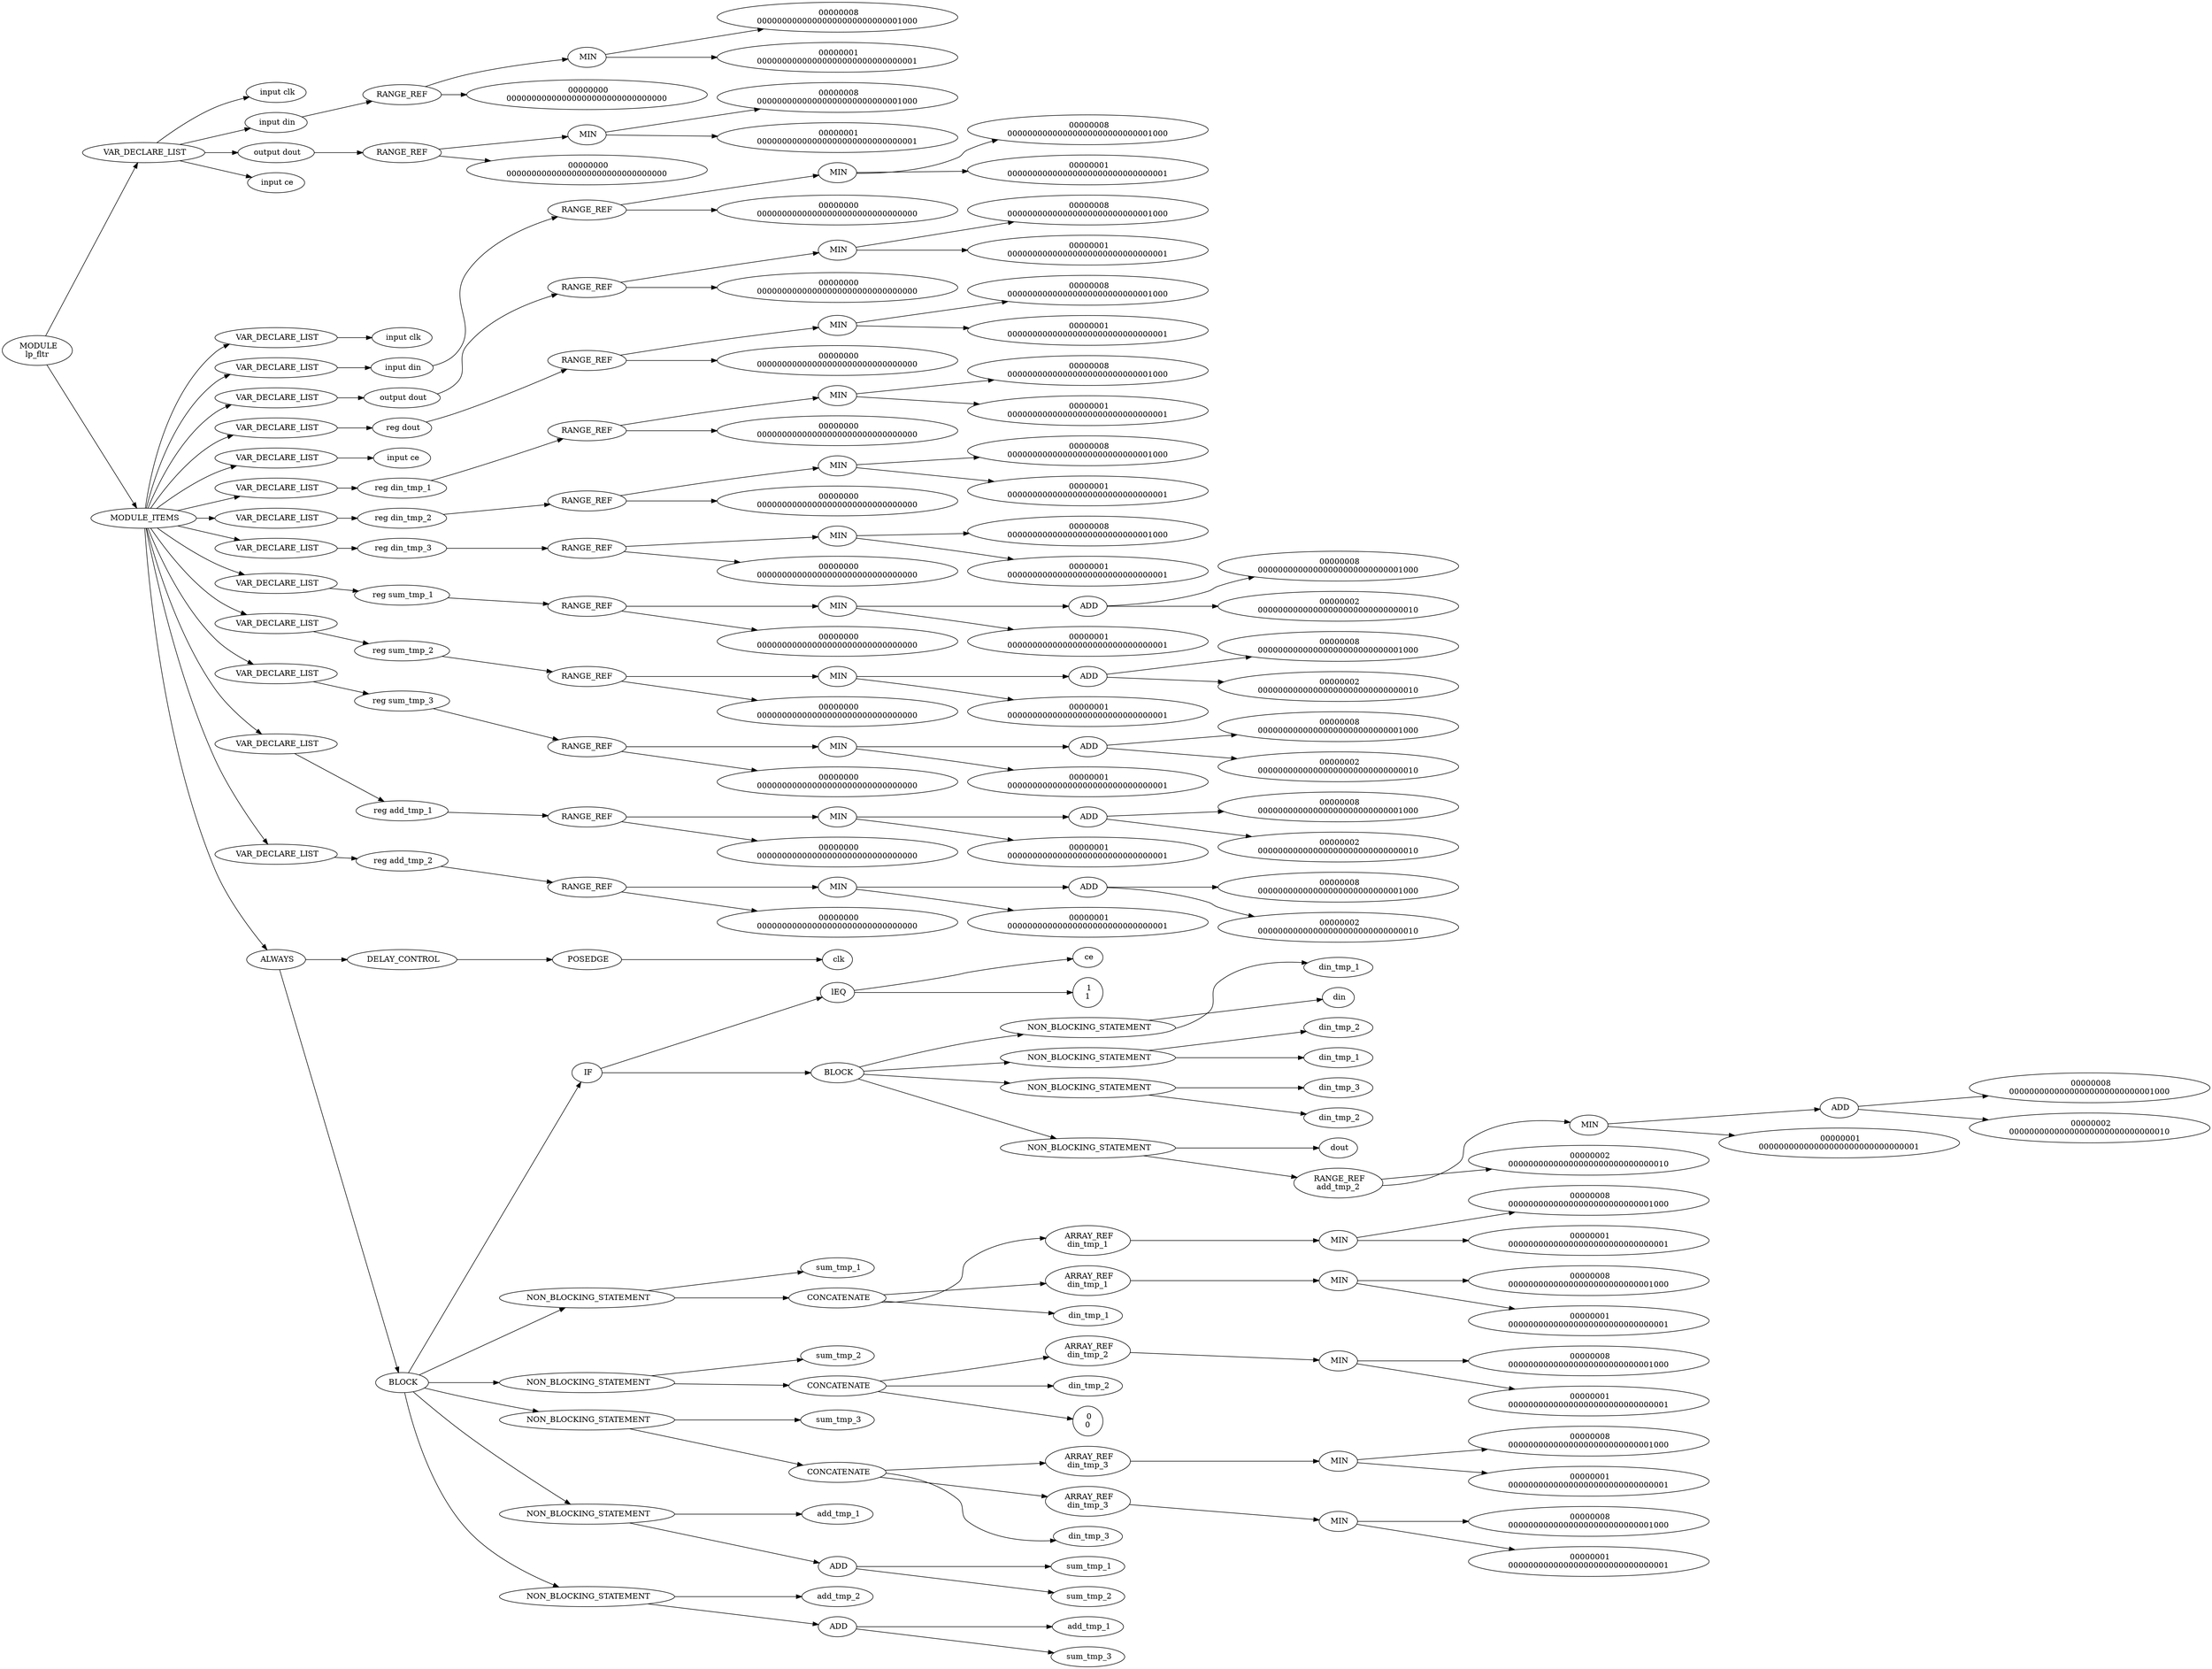 digraph G {	
rankdir=LR;	
ranksep=.25;
	0 [label=< MODULE<br/>lp_fltr>];
	1 [label=< VAR_DECLARE_LIST>];
	0 -> 1;
	2 [label=< input clk>];
	1 -> 2;
	3 [label=< input din>];
	1 -> 3;
	4 [label=<RANGE_REF>];
	3 -> 4;
	5 [label=< MIN>];
	4 -> 5;
	6 [label=< 00000008<br/>00000000000000000000000000001000>];
	5 -> 6;
	7 [label=< 00000001<br/>00000000000000000000000000000001>];
	5 -> 7;
	8 [label=< 00000000<br/>00000000000000000000000000000000>];
	4 -> 8;
	9 [label=< output dout>];
	1 -> 9;
	10 [label=<RANGE_REF>];
	9 -> 10;
	11 [label=< MIN>];
	10 -> 11;
	12 [label=< 00000008<br/>00000000000000000000000000001000>];
	11 -> 12;
	13 [label=< 00000001<br/>00000000000000000000000000000001>];
	11 -> 13;
	14 [label=< 00000000<br/>00000000000000000000000000000000>];
	10 -> 14;
	15 [label=< input ce>];
	1 -> 15;
	16 [label=< MODULE_ITEMS>];
	0 -> 16;
	17 [label=< VAR_DECLARE_LIST>];
	16 -> 17;
	18 [label=< input clk>];
	17 -> 18;
	19 [label=< VAR_DECLARE_LIST>];
	16 -> 19;
	20 [label=< input din>];
	19 -> 20;
	21 [label=<RANGE_REF>];
	20 -> 21;
	22 [label=< MIN>];
	21 -> 22;
	23 [label=< 00000008<br/>00000000000000000000000000001000>];
	22 -> 23;
	24 [label=< 00000001<br/>00000000000000000000000000000001>];
	22 -> 24;
	25 [label=< 00000000<br/>00000000000000000000000000000000>];
	21 -> 25;
	26 [label=< VAR_DECLARE_LIST>];
	16 -> 26;
	27 [label=< output dout>];
	26 -> 27;
	28 [label=<RANGE_REF>];
	27 -> 28;
	29 [label=< MIN>];
	28 -> 29;
	30 [label=< 00000008<br/>00000000000000000000000000001000>];
	29 -> 30;
	31 [label=< 00000001<br/>00000000000000000000000000000001>];
	29 -> 31;
	32 [label=< 00000000<br/>00000000000000000000000000000000>];
	28 -> 32;
	33 [label=< VAR_DECLARE_LIST>];
	16 -> 33;
	34 [label=< reg dout>];
	33 -> 34;
	35 [label=<RANGE_REF>];
	34 -> 35;
	36 [label=< MIN>];
	35 -> 36;
	37 [label=< 00000008<br/>00000000000000000000000000001000>];
	36 -> 37;
	38 [label=< 00000001<br/>00000000000000000000000000000001>];
	36 -> 38;
	39 [label=< 00000000<br/>00000000000000000000000000000000>];
	35 -> 39;
	40 [label=< VAR_DECLARE_LIST>];
	16 -> 40;
	41 [label=< input ce>];
	40 -> 41;
	42 [label=< VAR_DECLARE_LIST>];
	16 -> 42;
	43 [label=< reg din_tmp_1>];
	42 -> 43;
	44 [label=<RANGE_REF>];
	43 -> 44;
	45 [label=< MIN>];
	44 -> 45;
	46 [label=< 00000008<br/>00000000000000000000000000001000>];
	45 -> 46;
	47 [label=< 00000001<br/>00000000000000000000000000000001>];
	45 -> 47;
	48 [label=< 00000000<br/>00000000000000000000000000000000>];
	44 -> 48;
	49 [label=< VAR_DECLARE_LIST>];
	16 -> 49;
	50 [label=< reg din_tmp_2>];
	49 -> 50;
	51 [label=<RANGE_REF>];
	50 -> 51;
	52 [label=< MIN>];
	51 -> 52;
	53 [label=< 00000008<br/>00000000000000000000000000001000>];
	52 -> 53;
	54 [label=< 00000001<br/>00000000000000000000000000000001>];
	52 -> 54;
	55 [label=< 00000000<br/>00000000000000000000000000000000>];
	51 -> 55;
	56 [label=< VAR_DECLARE_LIST>];
	16 -> 56;
	57 [label=< reg din_tmp_3>];
	56 -> 57;
	58 [label=<RANGE_REF>];
	57 -> 58;
	59 [label=< MIN>];
	58 -> 59;
	60 [label=< 00000008<br/>00000000000000000000000000001000>];
	59 -> 60;
	61 [label=< 00000001<br/>00000000000000000000000000000001>];
	59 -> 61;
	62 [label=< 00000000<br/>00000000000000000000000000000000>];
	58 -> 62;
	63 [label=< VAR_DECLARE_LIST>];
	16 -> 63;
	64 [label=< reg sum_tmp_1>];
	63 -> 64;
	65 [label=<RANGE_REF>];
	64 -> 65;
	66 [label=< MIN>];
	65 -> 66;
	67 [label=< ADD>];
	66 -> 67;
	68 [label=< 00000008<br/>00000000000000000000000000001000>];
	67 -> 68;
	69 [label=< 00000002<br/>00000000000000000000000000000010>];
	67 -> 69;
	70 [label=< 00000001<br/>00000000000000000000000000000001>];
	66 -> 70;
	71 [label=< 00000000<br/>00000000000000000000000000000000>];
	65 -> 71;
	72 [label=< VAR_DECLARE_LIST>];
	16 -> 72;
	73 [label=< reg sum_tmp_2>];
	72 -> 73;
	74 [label=<RANGE_REF>];
	73 -> 74;
	75 [label=< MIN>];
	74 -> 75;
	76 [label=< ADD>];
	75 -> 76;
	77 [label=< 00000008<br/>00000000000000000000000000001000>];
	76 -> 77;
	78 [label=< 00000002<br/>00000000000000000000000000000010>];
	76 -> 78;
	79 [label=< 00000001<br/>00000000000000000000000000000001>];
	75 -> 79;
	80 [label=< 00000000<br/>00000000000000000000000000000000>];
	74 -> 80;
	81 [label=< VAR_DECLARE_LIST>];
	16 -> 81;
	82 [label=< reg sum_tmp_3>];
	81 -> 82;
	83 [label=<RANGE_REF>];
	82 -> 83;
	84 [label=< MIN>];
	83 -> 84;
	85 [label=< ADD>];
	84 -> 85;
	86 [label=< 00000008<br/>00000000000000000000000000001000>];
	85 -> 86;
	87 [label=< 00000002<br/>00000000000000000000000000000010>];
	85 -> 87;
	88 [label=< 00000001<br/>00000000000000000000000000000001>];
	84 -> 88;
	89 [label=< 00000000<br/>00000000000000000000000000000000>];
	83 -> 89;
	90 [label=< VAR_DECLARE_LIST>];
	16 -> 90;
	91 [label=< reg add_tmp_1>];
	90 -> 91;
	92 [label=<RANGE_REF>];
	91 -> 92;
	93 [label=< MIN>];
	92 -> 93;
	94 [label=< ADD>];
	93 -> 94;
	95 [label=< 00000008<br/>00000000000000000000000000001000>];
	94 -> 95;
	96 [label=< 00000002<br/>00000000000000000000000000000010>];
	94 -> 96;
	97 [label=< 00000001<br/>00000000000000000000000000000001>];
	93 -> 97;
	98 [label=< 00000000<br/>00000000000000000000000000000000>];
	92 -> 98;
	99 [label=< VAR_DECLARE_LIST>];
	16 -> 99;
	100 [label=< reg add_tmp_2>];
	99 -> 100;
	101 [label=<RANGE_REF>];
	100 -> 101;
	102 [label=< MIN>];
	101 -> 102;
	103 [label=< ADD>];
	102 -> 103;
	104 [label=< 00000008<br/>00000000000000000000000000001000>];
	103 -> 104;
	105 [label=< 00000002<br/>00000000000000000000000000000010>];
	103 -> 105;
	106 [label=< 00000001<br/>00000000000000000000000000000001>];
	102 -> 106;
	107 [label=< 00000000<br/>00000000000000000000000000000000>];
	101 -> 107;
	108 [label=< ALWAYS>];
	16 -> 108;
	109 [label=< DELAY_CONTROL>];
	108 -> 109;
	110 [label=< POSEDGE>];
	109 -> 110;
	111 [label=< clk>];
	110 -> 111;
	112 [label=< BLOCK>];
	108 -> 112;
	113 [label=< IF>];
	112 -> 113;
	114 [label=< lEQ>];
	113 -> 114;
	115 [label=< ce>];
	114 -> 115;
	116 [label=< 1<br/>1>];
	114 -> 116;
	117 [label=< BLOCK>];
	113 -> 117;
	118 [label=< NON_BLOCKING_STATEMENT>];
	117 -> 118;
	119 [label=< din_tmp_1>];
	118 -> 119;
	120 [label=< din>];
	118 -> 120;
	121 [label=< NON_BLOCKING_STATEMENT>];
	117 -> 121;
	122 [label=< din_tmp_2>];
	121 -> 122;
	123 [label=< din_tmp_1>];
	121 -> 123;
	124 [label=< NON_BLOCKING_STATEMENT>];
	117 -> 124;
	125 [label=< din_tmp_3>];
	124 -> 125;
	126 [label=< din_tmp_2>];
	124 -> 126;
	127 [label=< NON_BLOCKING_STATEMENT>];
	117 -> 127;
	128 [label=< dout>];
	127 -> 128;
	129 [label=< RANGE_REF<br/>add_tmp_2>];
	127 -> 129;
	130 [label=< MIN>];
	129 -> 130;
	131 [label=< ADD>];
	130 -> 131;
	132 [label=< 00000008<br/>00000000000000000000000000001000>];
	131 -> 132;
	133 [label=< 00000002<br/>00000000000000000000000000000010>];
	131 -> 133;
	134 [label=< 00000001<br/>00000000000000000000000000000001>];
	130 -> 134;
	135 [label=< 00000002<br/>00000000000000000000000000000010>];
	129 -> 135;
	136 [label=< NON_BLOCKING_STATEMENT>];
	112 -> 136;
	137 [label=< sum_tmp_1>];
	136 -> 137;
	138 [label=< CONCATENATE>];
	136 -> 138;
	139 [label=< ARRAY_REF<br/>din_tmp_1>];
	138 -> 139;
	140 [label=< MIN>];
	139 -> 140;
	141 [label=< 00000008<br/>00000000000000000000000000001000>];
	140 -> 141;
	142 [label=< 00000001<br/>00000000000000000000000000000001>];
	140 -> 142;
	143 [label=< ARRAY_REF<br/>din_tmp_1>];
	138 -> 143;
	144 [label=< MIN>];
	143 -> 144;
	145 [label=< 00000008<br/>00000000000000000000000000001000>];
	144 -> 145;
	146 [label=< 00000001<br/>00000000000000000000000000000001>];
	144 -> 146;
	147 [label=< din_tmp_1>];
	138 -> 147;
	148 [label=< NON_BLOCKING_STATEMENT>];
	112 -> 148;
	149 [label=< sum_tmp_2>];
	148 -> 149;
	150 [label=< CONCATENATE>];
	148 -> 150;
	151 [label=< ARRAY_REF<br/>din_tmp_2>];
	150 -> 151;
	152 [label=< MIN>];
	151 -> 152;
	153 [label=< 00000008<br/>00000000000000000000000000001000>];
	152 -> 153;
	154 [label=< 00000001<br/>00000000000000000000000000000001>];
	152 -> 154;
	155 [label=< din_tmp_2>];
	150 -> 155;
	156 [label=< 0<br/>0>];
	150 -> 156;
	157 [label=< NON_BLOCKING_STATEMENT>];
	112 -> 157;
	158 [label=< sum_tmp_3>];
	157 -> 158;
	159 [label=< CONCATENATE>];
	157 -> 159;
	160 [label=< ARRAY_REF<br/>din_tmp_3>];
	159 -> 160;
	161 [label=< MIN>];
	160 -> 161;
	162 [label=< 00000008<br/>00000000000000000000000000001000>];
	161 -> 162;
	163 [label=< 00000001<br/>00000000000000000000000000000001>];
	161 -> 163;
	164 [label=< ARRAY_REF<br/>din_tmp_3>];
	159 -> 164;
	165 [label=< MIN>];
	164 -> 165;
	166 [label=< 00000008<br/>00000000000000000000000000001000>];
	165 -> 166;
	167 [label=< 00000001<br/>00000000000000000000000000000001>];
	165 -> 167;
	168 [label=< din_tmp_3>];
	159 -> 168;
	169 [label=< NON_BLOCKING_STATEMENT>];
	112 -> 169;
	170 [label=< add_tmp_1>];
	169 -> 170;
	171 [label=< ADD>];
	169 -> 171;
	172 [label=< sum_tmp_1>];
	171 -> 172;
	173 [label=< sum_tmp_2>];
	171 -> 173;
	174 [label=< NON_BLOCKING_STATEMENT>];
	112 -> 174;
	175 [label=< add_tmp_2>];
	174 -> 175;
	176 [label=< ADD>];
	174 -> 176;
	177 [label=< add_tmp_1>];
	176 -> 177;
	178 [label=< sum_tmp_3>];
	176 -> 178;
}

